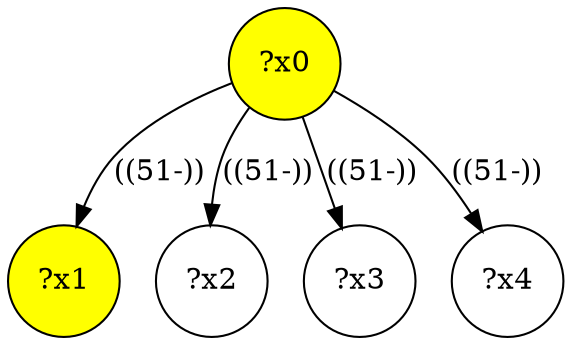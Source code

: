 digraph g {
	x0 [fillcolor="yellow", style="filled," shape=circle, label="?x0"];
	x1 [fillcolor="yellow", style="filled," shape=circle, label="?x1"];
	x0 -> x1 [label="((51-))"];
	x2 [shape=circle, label="?x2"];
	x0 -> x2 [label="((51-))"];
	x3 [shape=circle, label="?x3"];
	x0 -> x3 [label="((51-))"];
	x4 [shape=circle, label="?x4"];
	x0 -> x4 [label="((51-))"];
}
